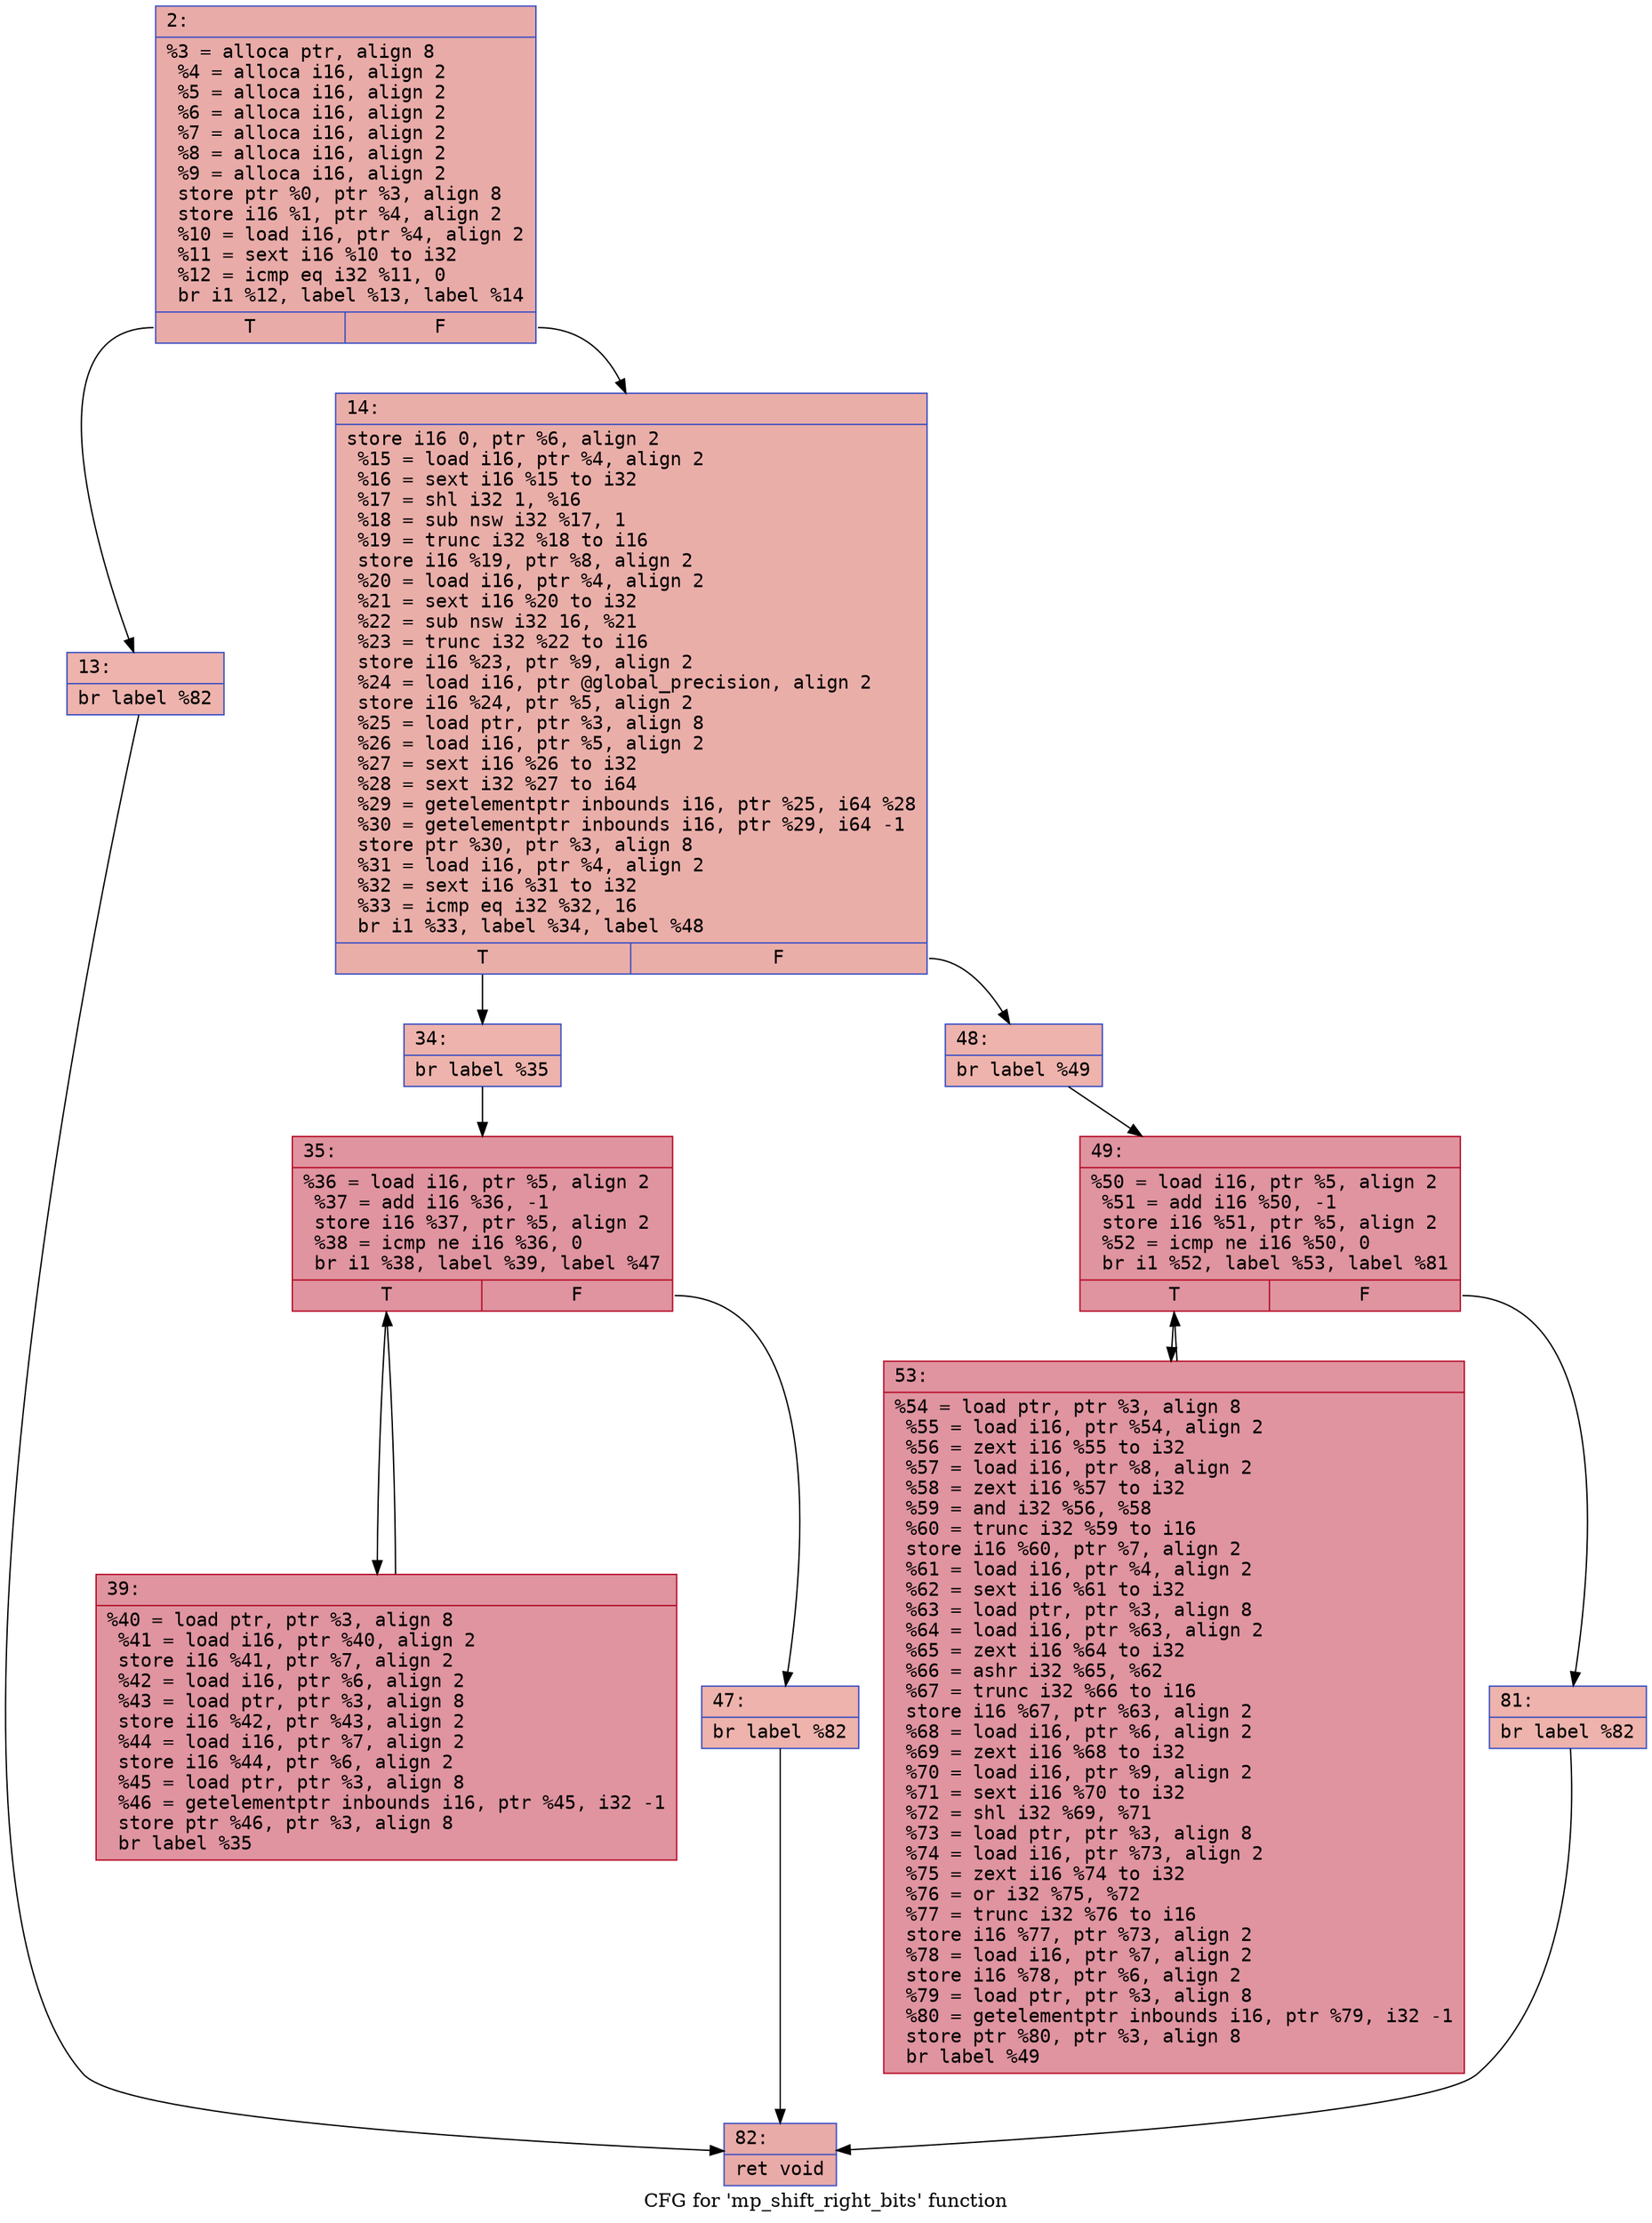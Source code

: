 digraph "CFG for 'mp_shift_right_bits' function" {
	label="CFG for 'mp_shift_right_bits' function";

	Node0x600001f92080 [shape=record,color="#3d50c3ff", style=filled, fillcolor="#cc403a70" fontname="Courier",label="{2:\l|  %3 = alloca ptr, align 8\l  %4 = alloca i16, align 2\l  %5 = alloca i16, align 2\l  %6 = alloca i16, align 2\l  %7 = alloca i16, align 2\l  %8 = alloca i16, align 2\l  %9 = alloca i16, align 2\l  store ptr %0, ptr %3, align 8\l  store i16 %1, ptr %4, align 2\l  %10 = load i16, ptr %4, align 2\l  %11 = sext i16 %10 to i32\l  %12 = icmp eq i32 %11, 0\l  br i1 %12, label %13, label %14\l|{<s0>T|<s1>F}}"];
	Node0x600001f92080:s0 -> Node0x600001f920d0[tooltip="2 -> 13\nProbability 37.50%" ];
	Node0x600001f92080:s1 -> Node0x600001f92120[tooltip="2 -> 14\nProbability 62.50%" ];
	Node0x600001f920d0 [shape=record,color="#3d50c3ff", style=filled, fillcolor="#d6524470" fontname="Courier",label="{13:\l|  br label %82\l}"];
	Node0x600001f920d0 -> Node0x600001f923f0[tooltip="13 -> 82\nProbability 100.00%" ];
	Node0x600001f92120 [shape=record,color="#3d50c3ff", style=filled, fillcolor="#d0473d70" fontname="Courier",label="{14:\l|  store i16 0, ptr %6, align 2\l  %15 = load i16, ptr %4, align 2\l  %16 = sext i16 %15 to i32\l  %17 = shl i32 1, %16\l  %18 = sub nsw i32 %17, 1\l  %19 = trunc i32 %18 to i16\l  store i16 %19, ptr %8, align 2\l  %20 = load i16, ptr %4, align 2\l  %21 = sext i16 %20 to i32\l  %22 = sub nsw i32 16, %21\l  %23 = trunc i32 %22 to i16\l  store i16 %23, ptr %9, align 2\l  %24 = load i16, ptr @global_precision, align 2\l  store i16 %24, ptr %5, align 2\l  %25 = load ptr, ptr %3, align 8\l  %26 = load i16, ptr %5, align 2\l  %27 = sext i16 %26 to i32\l  %28 = sext i32 %27 to i64\l  %29 = getelementptr inbounds i16, ptr %25, i64 %28\l  %30 = getelementptr inbounds i16, ptr %29, i64 -1\l  store ptr %30, ptr %3, align 8\l  %31 = load i16, ptr %4, align 2\l  %32 = sext i16 %31 to i32\l  %33 = icmp eq i32 %32, 16\l  br i1 %33, label %34, label %48\l|{<s0>T|<s1>F}}"];
	Node0x600001f92120:s0 -> Node0x600001f92170[tooltip="14 -> 34\nProbability 50.00%" ];
	Node0x600001f92120:s1 -> Node0x600001f922b0[tooltip="14 -> 48\nProbability 50.00%" ];
	Node0x600001f92170 [shape=record,color="#3d50c3ff", style=filled, fillcolor="#d6524470" fontname="Courier",label="{34:\l|  br label %35\l}"];
	Node0x600001f92170 -> Node0x600001f921c0[tooltip="34 -> 35\nProbability 100.00%" ];
	Node0x600001f921c0 [shape=record,color="#b70d28ff", style=filled, fillcolor="#b70d2870" fontname="Courier",label="{35:\l|  %36 = load i16, ptr %5, align 2\l  %37 = add i16 %36, -1\l  store i16 %37, ptr %5, align 2\l  %38 = icmp ne i16 %36, 0\l  br i1 %38, label %39, label %47\l|{<s0>T|<s1>F}}"];
	Node0x600001f921c0:s0 -> Node0x600001f92210[tooltip="35 -> 39\nProbability 96.88%" ];
	Node0x600001f921c0:s1 -> Node0x600001f92260[tooltip="35 -> 47\nProbability 3.12%" ];
	Node0x600001f92210 [shape=record,color="#b70d28ff", style=filled, fillcolor="#b70d2870" fontname="Courier",label="{39:\l|  %40 = load ptr, ptr %3, align 8\l  %41 = load i16, ptr %40, align 2\l  store i16 %41, ptr %7, align 2\l  %42 = load i16, ptr %6, align 2\l  %43 = load ptr, ptr %3, align 8\l  store i16 %42, ptr %43, align 2\l  %44 = load i16, ptr %7, align 2\l  store i16 %44, ptr %6, align 2\l  %45 = load ptr, ptr %3, align 8\l  %46 = getelementptr inbounds i16, ptr %45, i32 -1\l  store ptr %46, ptr %3, align 8\l  br label %35\l}"];
	Node0x600001f92210 -> Node0x600001f921c0[tooltip="39 -> 35\nProbability 100.00%" ];
	Node0x600001f92260 [shape=record,color="#3d50c3ff", style=filled, fillcolor="#d6524470" fontname="Courier",label="{47:\l|  br label %82\l}"];
	Node0x600001f92260 -> Node0x600001f923f0[tooltip="47 -> 82\nProbability 100.00%" ];
	Node0x600001f922b0 [shape=record,color="#3d50c3ff", style=filled, fillcolor="#d6524470" fontname="Courier",label="{48:\l|  br label %49\l}"];
	Node0x600001f922b0 -> Node0x600001f92300[tooltip="48 -> 49\nProbability 100.00%" ];
	Node0x600001f92300 [shape=record,color="#b70d28ff", style=filled, fillcolor="#b70d2870" fontname="Courier",label="{49:\l|  %50 = load i16, ptr %5, align 2\l  %51 = add i16 %50, -1\l  store i16 %51, ptr %5, align 2\l  %52 = icmp ne i16 %50, 0\l  br i1 %52, label %53, label %81\l|{<s0>T|<s1>F}}"];
	Node0x600001f92300:s0 -> Node0x600001f92350[tooltip="49 -> 53\nProbability 96.88%" ];
	Node0x600001f92300:s1 -> Node0x600001f923a0[tooltip="49 -> 81\nProbability 3.12%" ];
	Node0x600001f92350 [shape=record,color="#b70d28ff", style=filled, fillcolor="#b70d2870" fontname="Courier",label="{53:\l|  %54 = load ptr, ptr %3, align 8\l  %55 = load i16, ptr %54, align 2\l  %56 = zext i16 %55 to i32\l  %57 = load i16, ptr %8, align 2\l  %58 = zext i16 %57 to i32\l  %59 = and i32 %56, %58\l  %60 = trunc i32 %59 to i16\l  store i16 %60, ptr %7, align 2\l  %61 = load i16, ptr %4, align 2\l  %62 = sext i16 %61 to i32\l  %63 = load ptr, ptr %3, align 8\l  %64 = load i16, ptr %63, align 2\l  %65 = zext i16 %64 to i32\l  %66 = ashr i32 %65, %62\l  %67 = trunc i32 %66 to i16\l  store i16 %67, ptr %63, align 2\l  %68 = load i16, ptr %6, align 2\l  %69 = zext i16 %68 to i32\l  %70 = load i16, ptr %9, align 2\l  %71 = sext i16 %70 to i32\l  %72 = shl i32 %69, %71\l  %73 = load ptr, ptr %3, align 8\l  %74 = load i16, ptr %73, align 2\l  %75 = zext i16 %74 to i32\l  %76 = or i32 %75, %72\l  %77 = trunc i32 %76 to i16\l  store i16 %77, ptr %73, align 2\l  %78 = load i16, ptr %7, align 2\l  store i16 %78, ptr %6, align 2\l  %79 = load ptr, ptr %3, align 8\l  %80 = getelementptr inbounds i16, ptr %79, i32 -1\l  store ptr %80, ptr %3, align 8\l  br label %49\l}"];
	Node0x600001f92350 -> Node0x600001f92300[tooltip="53 -> 49\nProbability 100.00%" ];
	Node0x600001f923a0 [shape=record,color="#3d50c3ff", style=filled, fillcolor="#d6524470" fontname="Courier",label="{81:\l|  br label %82\l}"];
	Node0x600001f923a0 -> Node0x600001f923f0[tooltip="81 -> 82\nProbability 100.00%" ];
	Node0x600001f923f0 [shape=record,color="#3d50c3ff", style=filled, fillcolor="#cc403a70" fontname="Courier",label="{82:\l|  ret void\l}"];
}
